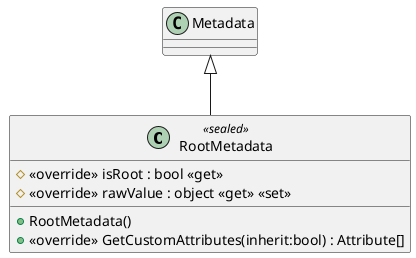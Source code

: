 @startuml
class RootMetadata <<sealed>> {
    + RootMetadata()
    # <<override>> isRoot : bool <<get>>
    # <<override>> rawValue : object <<get>> <<set>>
    + <<override>> GetCustomAttributes(inherit:bool) : Attribute[]
}
Metadata <|-- RootMetadata
@enduml
